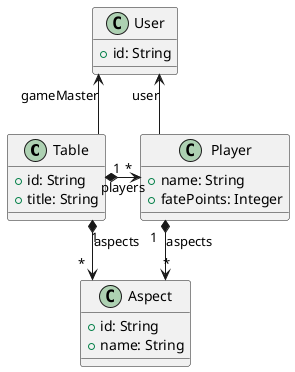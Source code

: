 @startuml "Entities"

skinparam linetype ortho

class Table {
    +id: String
    +title: String
}

class User {
    +id: String
}

class Player {
    +name: String
    +fatePoints: Integer
}

class Aspect {
    +id: String
    +name: String
}

Table -u-> User: gameMaster
Table "1" *-d-> "*" Aspect: aspects
Table "1" *-r-> "*" Player: players
Player -u-> User: user
Player "1" *-d-> "*" Aspect: aspects

@enduml